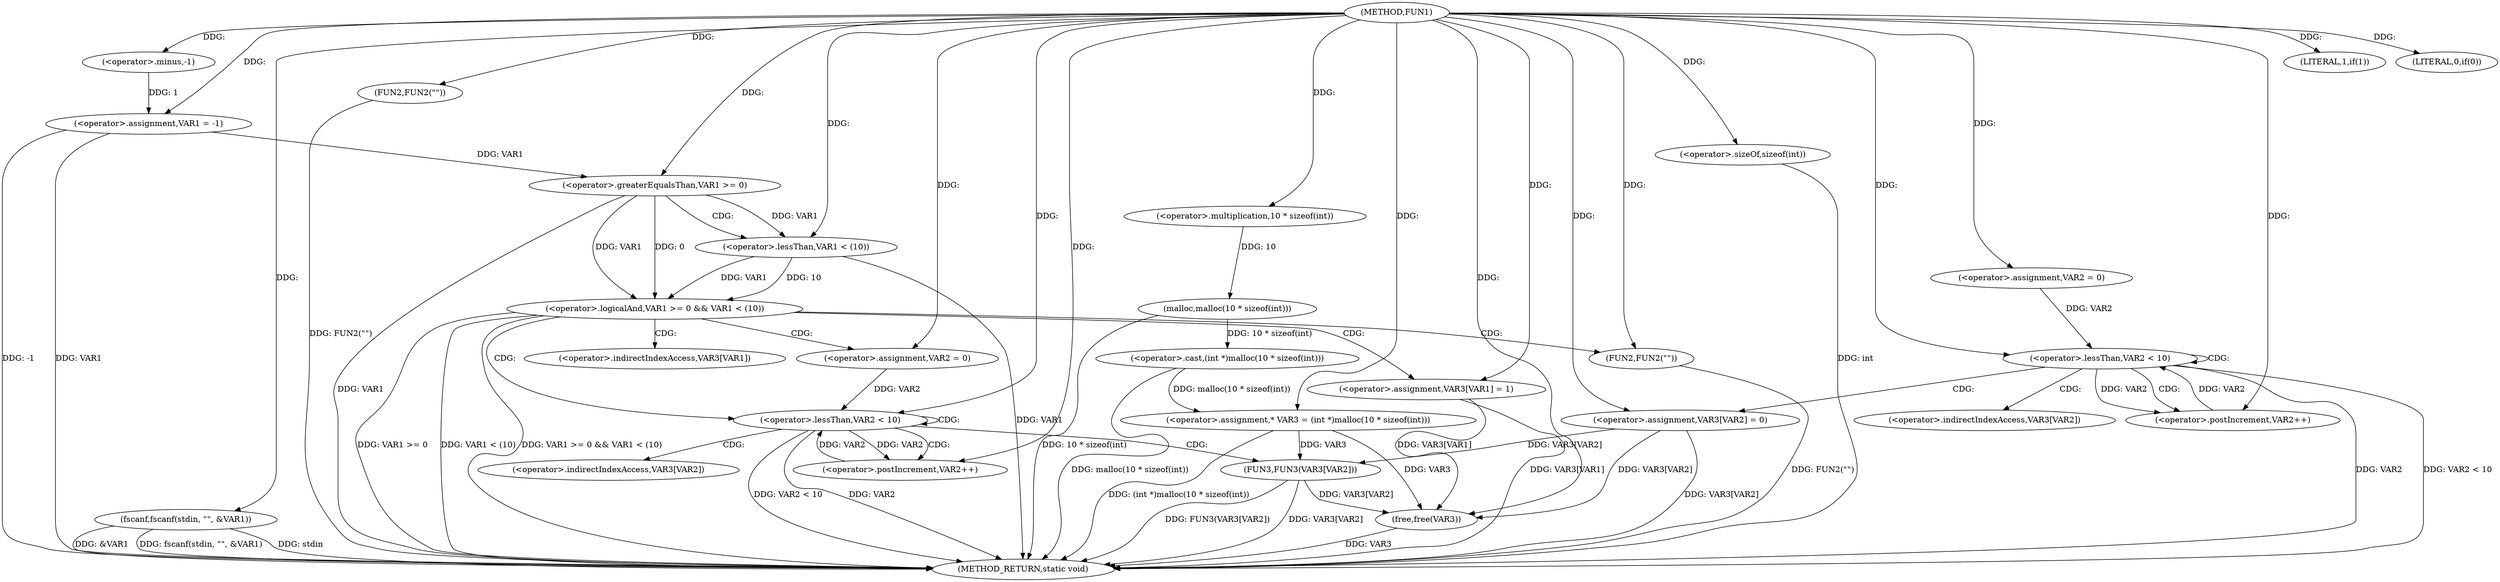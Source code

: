 digraph FUN1 {  
"1000100" [label = "(METHOD,FUN1)" ]
"1000183" [label = "(METHOD_RETURN,static void)" ]
"1000103" [label = "(<operator>.assignment,VAR1 = -1)" ]
"1000105" [label = "(<operator>.minus,-1)" ]
"1000108" [label = "(LITERAL,1,if(1))" ]
"1000110" [label = "(fscanf,fscanf(stdin, \"\", &VAR1))" ]
"1000116" [label = "(LITERAL,0,if(0))" ]
"1000118" [label = "(FUN2,FUN2(\"\"))" ]
"1000125" [label = "(<operator>.assignment,* VAR3 = (int *)malloc(10 * sizeof(int)))" ]
"1000127" [label = "(<operator>.cast,(int *)malloc(10 * sizeof(int)))" ]
"1000129" [label = "(malloc,malloc(10 * sizeof(int)))" ]
"1000130" [label = "(<operator>.multiplication,10 * sizeof(int))" ]
"1000132" [label = "(<operator>.sizeOf,sizeof(int))" ]
"1000135" [label = "(<operator>.assignment,VAR2 = 0)" ]
"1000138" [label = "(<operator>.lessThan,VAR2 < 10)" ]
"1000141" [label = "(<operator>.postIncrement,VAR2++)" ]
"1000144" [label = "(<operator>.assignment,VAR3[VAR2] = 0)" ]
"1000150" [label = "(<operator>.logicalAnd,VAR1 >= 0 && VAR1 < (10))" ]
"1000151" [label = "(<operator>.greaterEqualsThan,VAR1 >= 0)" ]
"1000154" [label = "(<operator>.lessThan,VAR1 < (10))" ]
"1000158" [label = "(<operator>.assignment,VAR3[VAR1] = 1)" ]
"1000164" [label = "(<operator>.assignment,VAR2 = 0)" ]
"1000167" [label = "(<operator>.lessThan,VAR2 < 10)" ]
"1000170" [label = "(<operator>.postIncrement,VAR2++)" ]
"1000173" [label = "(FUN3,FUN3(VAR3[VAR2]))" ]
"1000179" [label = "(FUN2,FUN2(\"\"))" ]
"1000181" [label = "(free,free(VAR3))" ]
"1000145" [label = "(<operator>.indirectIndexAccess,VAR3[VAR2])" ]
"1000159" [label = "(<operator>.indirectIndexAccess,VAR3[VAR1])" ]
"1000174" [label = "(<operator>.indirectIndexAccess,VAR3[VAR2])" ]
  "1000150" -> "1000183"  [ label = "DDG: VAR1 >= 0"] 
  "1000103" -> "1000183"  [ label = "DDG: -1"] 
  "1000151" -> "1000183"  [ label = "DDG: VAR1"] 
  "1000125" -> "1000183"  [ label = "DDG: (int *)malloc(10 * sizeof(int))"] 
  "1000118" -> "1000183"  [ label = "DDG: FUN2(\"\")"] 
  "1000132" -> "1000183"  [ label = "DDG: int"] 
  "1000150" -> "1000183"  [ label = "DDG: VAR1 < (10)"] 
  "1000144" -> "1000183"  [ label = "DDG: VAR3[VAR2]"] 
  "1000138" -> "1000183"  [ label = "DDG: VAR2 < 10"] 
  "1000110" -> "1000183"  [ label = "DDG: stdin"] 
  "1000173" -> "1000183"  [ label = "DDG: VAR3[VAR2]"] 
  "1000181" -> "1000183"  [ label = "DDG: VAR3"] 
  "1000158" -> "1000183"  [ label = "DDG: VAR3[VAR1]"] 
  "1000167" -> "1000183"  [ label = "DDG: VAR2"] 
  "1000129" -> "1000183"  [ label = "DDG: 10 * sizeof(int)"] 
  "1000179" -> "1000183"  [ label = "DDG: FUN2(\"\")"] 
  "1000103" -> "1000183"  [ label = "DDG: VAR1"] 
  "1000138" -> "1000183"  [ label = "DDG: VAR2"] 
  "1000127" -> "1000183"  [ label = "DDG: malloc(10 * sizeof(int))"] 
  "1000154" -> "1000183"  [ label = "DDG: VAR1"] 
  "1000167" -> "1000183"  [ label = "DDG: VAR2 < 10"] 
  "1000110" -> "1000183"  [ label = "DDG: &VAR1"] 
  "1000110" -> "1000183"  [ label = "DDG: fscanf(stdin, \"\", &VAR1)"] 
  "1000173" -> "1000183"  [ label = "DDG: FUN3(VAR3[VAR2])"] 
  "1000150" -> "1000183"  [ label = "DDG: VAR1 >= 0 && VAR1 < (10)"] 
  "1000105" -> "1000103"  [ label = "DDG: 1"] 
  "1000100" -> "1000103"  [ label = "DDG: "] 
  "1000100" -> "1000105"  [ label = "DDG: "] 
  "1000100" -> "1000108"  [ label = "DDG: "] 
  "1000100" -> "1000110"  [ label = "DDG: "] 
  "1000100" -> "1000116"  [ label = "DDG: "] 
  "1000100" -> "1000118"  [ label = "DDG: "] 
  "1000127" -> "1000125"  [ label = "DDG: malloc(10 * sizeof(int))"] 
  "1000100" -> "1000125"  [ label = "DDG: "] 
  "1000129" -> "1000127"  [ label = "DDG: 10 * sizeof(int)"] 
  "1000130" -> "1000129"  [ label = "DDG: 10"] 
  "1000100" -> "1000130"  [ label = "DDG: "] 
  "1000100" -> "1000132"  [ label = "DDG: "] 
  "1000100" -> "1000135"  [ label = "DDG: "] 
  "1000141" -> "1000138"  [ label = "DDG: VAR2"] 
  "1000135" -> "1000138"  [ label = "DDG: VAR2"] 
  "1000100" -> "1000138"  [ label = "DDG: "] 
  "1000138" -> "1000141"  [ label = "DDG: VAR2"] 
  "1000100" -> "1000141"  [ label = "DDG: "] 
  "1000100" -> "1000144"  [ label = "DDG: "] 
  "1000151" -> "1000150"  [ label = "DDG: VAR1"] 
  "1000151" -> "1000150"  [ label = "DDG: 0"] 
  "1000103" -> "1000151"  [ label = "DDG: VAR1"] 
  "1000100" -> "1000151"  [ label = "DDG: "] 
  "1000154" -> "1000150"  [ label = "DDG: VAR1"] 
  "1000154" -> "1000150"  [ label = "DDG: 10"] 
  "1000151" -> "1000154"  [ label = "DDG: VAR1"] 
  "1000100" -> "1000154"  [ label = "DDG: "] 
  "1000100" -> "1000158"  [ label = "DDG: "] 
  "1000100" -> "1000164"  [ label = "DDG: "] 
  "1000170" -> "1000167"  [ label = "DDG: VAR2"] 
  "1000164" -> "1000167"  [ label = "DDG: VAR2"] 
  "1000100" -> "1000167"  [ label = "DDG: "] 
  "1000167" -> "1000170"  [ label = "DDG: VAR2"] 
  "1000100" -> "1000170"  [ label = "DDG: "] 
  "1000125" -> "1000173"  [ label = "DDG: VAR3"] 
  "1000144" -> "1000173"  [ label = "DDG: VAR3[VAR2]"] 
  "1000100" -> "1000179"  [ label = "DDG: "] 
  "1000158" -> "1000181"  [ label = "DDG: VAR3[VAR1]"] 
  "1000125" -> "1000181"  [ label = "DDG: VAR3"] 
  "1000144" -> "1000181"  [ label = "DDG: VAR3[VAR2]"] 
  "1000173" -> "1000181"  [ label = "DDG: VAR3[VAR2]"] 
  "1000100" -> "1000181"  [ label = "DDG: "] 
  "1000138" -> "1000141"  [ label = "CDG: "] 
  "1000138" -> "1000144"  [ label = "CDG: "] 
  "1000138" -> "1000145"  [ label = "CDG: "] 
  "1000138" -> "1000138"  [ label = "CDG: "] 
  "1000150" -> "1000164"  [ label = "CDG: "] 
  "1000150" -> "1000159"  [ label = "CDG: "] 
  "1000150" -> "1000167"  [ label = "CDG: "] 
  "1000150" -> "1000158"  [ label = "CDG: "] 
  "1000150" -> "1000179"  [ label = "CDG: "] 
  "1000151" -> "1000154"  [ label = "CDG: "] 
  "1000167" -> "1000174"  [ label = "CDG: "] 
  "1000167" -> "1000167"  [ label = "CDG: "] 
  "1000167" -> "1000173"  [ label = "CDG: "] 
  "1000167" -> "1000170"  [ label = "CDG: "] 
}
